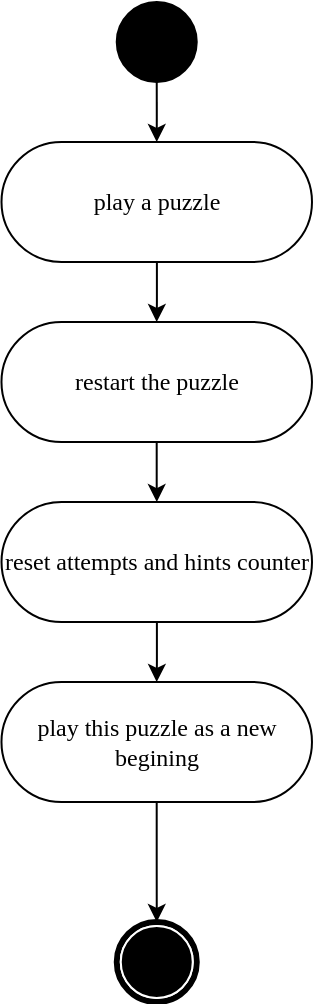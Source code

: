 <mxfile version="23.1.1" type="github">
  <diagram name="第 1 页" id="gCn5y6iDQdJzFsjdhJAQ">
    <mxGraphModel dx="2074" dy="3478" grid="1" gridSize="10" guides="1" tooltips="1" connect="1" arrows="1" fold="1" page="1" pageScale="1" pageWidth="827" pageHeight="1169" math="0" shadow="0">
      <root>
        <mxCell id="0" />
        <mxCell id="1" parent="0" />
        <mxCell id="vtA-RNlgkXTQP00N-WAl-3" value="" style="edgeStyle=orthogonalEdgeStyle;rounded=0;orthogonalLoop=1;jettySize=auto;html=1;entryX=0.5;entryY=0;entryDx=0;entryDy=0;" edge="1" parent="1" source="vtA-RNlgkXTQP00N-WAl-4" target="vtA-RNlgkXTQP00N-WAl-7">
          <mxGeometry relative="1" as="geometry">
            <mxPoint x="342.25" y="-1930" as="targetPoint" />
          </mxGeometry>
        </mxCell>
        <mxCell id="vtA-RNlgkXTQP00N-WAl-4" value="" style="ellipse;whiteSpace=wrap;html=1;rounded=0;shadow=0;comic=0;labelBackgroundColor=none;strokeWidth=1;fillColor=#000000;fontFamily=Verdana;fontSize=12;align=center;" vertex="1" parent="1">
          <mxGeometry x="342.37" y="-2180" width="40" height="40" as="geometry" />
        </mxCell>
        <mxCell id="vtA-RNlgkXTQP00N-WAl-5" value="" style="shape=mxgraph.bpmn.shape;html=1;verticalLabelPosition=bottom;labelBackgroundColor=#ffffff;verticalAlign=top;perimeter=ellipsePerimeter;outline=end;symbol=terminate;rounded=0;shadow=0;comic=0;strokeWidth=1;fontFamily=Verdana;fontSize=12;align=center;" vertex="1" parent="1">
          <mxGeometry x="342.38" y="-1720" width="40" height="40" as="geometry" />
        </mxCell>
        <mxCell id="vtA-RNlgkXTQP00N-WAl-6" value="" style="edgeStyle=orthogonalEdgeStyle;rounded=0;orthogonalLoop=1;jettySize=auto;html=1;" edge="1" parent="1" source="vtA-RNlgkXTQP00N-WAl-7" target="vtA-RNlgkXTQP00N-WAl-14">
          <mxGeometry relative="1" as="geometry" />
        </mxCell>
        <mxCell id="vtA-RNlgkXTQP00N-WAl-7" value="play a puzzle" style="rounded=1;whiteSpace=wrap;html=1;shadow=0;comic=0;labelBackgroundColor=none;strokeWidth=1;fontFamily=Verdana;fontSize=12;align=center;arcSize=50;" vertex="1" parent="1">
          <mxGeometry x="284.75" y="-2110" width="155.25" height="60" as="geometry" />
        </mxCell>
        <mxCell id="vtA-RNlgkXTQP00N-WAl-13" value="" style="edgeStyle=orthogonalEdgeStyle;rounded=0;orthogonalLoop=1;jettySize=auto;html=1;" edge="1" parent="1" source="vtA-RNlgkXTQP00N-WAl-14">
          <mxGeometry relative="1" as="geometry">
            <mxPoint x="362.4" y="-1929.98" as="targetPoint" />
          </mxGeometry>
        </mxCell>
        <mxCell id="vtA-RNlgkXTQP00N-WAl-14" value="restart the puzzle" style="rounded=1;whiteSpace=wrap;html=1;shadow=0;comic=0;labelBackgroundColor=none;strokeWidth=1;fontFamily=Verdana;fontSize=12;align=center;arcSize=50;" vertex="1" parent="1">
          <mxGeometry x="284.74" y="-2020" width="155.25" height="60" as="geometry" />
        </mxCell>
        <mxCell id="vtA-RNlgkXTQP00N-WAl-18" value="" style="edgeStyle=orthogonalEdgeStyle;rounded=0;orthogonalLoop=1;jettySize=auto;html=1;" edge="1" parent="1" source="vtA-RNlgkXTQP00N-WAl-15" target="vtA-RNlgkXTQP00N-WAl-16">
          <mxGeometry relative="1" as="geometry" />
        </mxCell>
        <mxCell id="vtA-RNlgkXTQP00N-WAl-15" value="reset attempts and hints counter" style="rounded=1;whiteSpace=wrap;html=1;shadow=0;comic=0;labelBackgroundColor=none;strokeWidth=1;fontFamily=Verdana;fontSize=12;align=center;arcSize=50;" vertex="1" parent="1">
          <mxGeometry x="284.76" y="-1930" width="155.25" height="60" as="geometry" />
        </mxCell>
        <mxCell id="vtA-RNlgkXTQP00N-WAl-17" value="" style="edgeStyle=orthogonalEdgeStyle;rounded=0;orthogonalLoop=1;jettySize=auto;html=1;" edge="1" parent="1" source="vtA-RNlgkXTQP00N-WAl-16" target="vtA-RNlgkXTQP00N-WAl-5">
          <mxGeometry relative="1" as="geometry" />
        </mxCell>
        <mxCell id="vtA-RNlgkXTQP00N-WAl-16" value="play this puzzle as a new begining" style="rounded=1;whiteSpace=wrap;html=1;shadow=0;comic=0;labelBackgroundColor=none;strokeWidth=1;fontFamily=Verdana;fontSize=12;align=center;arcSize=50;" vertex="1" parent="1">
          <mxGeometry x="284.74" y="-1840" width="155.25" height="60" as="geometry" />
        </mxCell>
      </root>
    </mxGraphModel>
  </diagram>
</mxfile>
